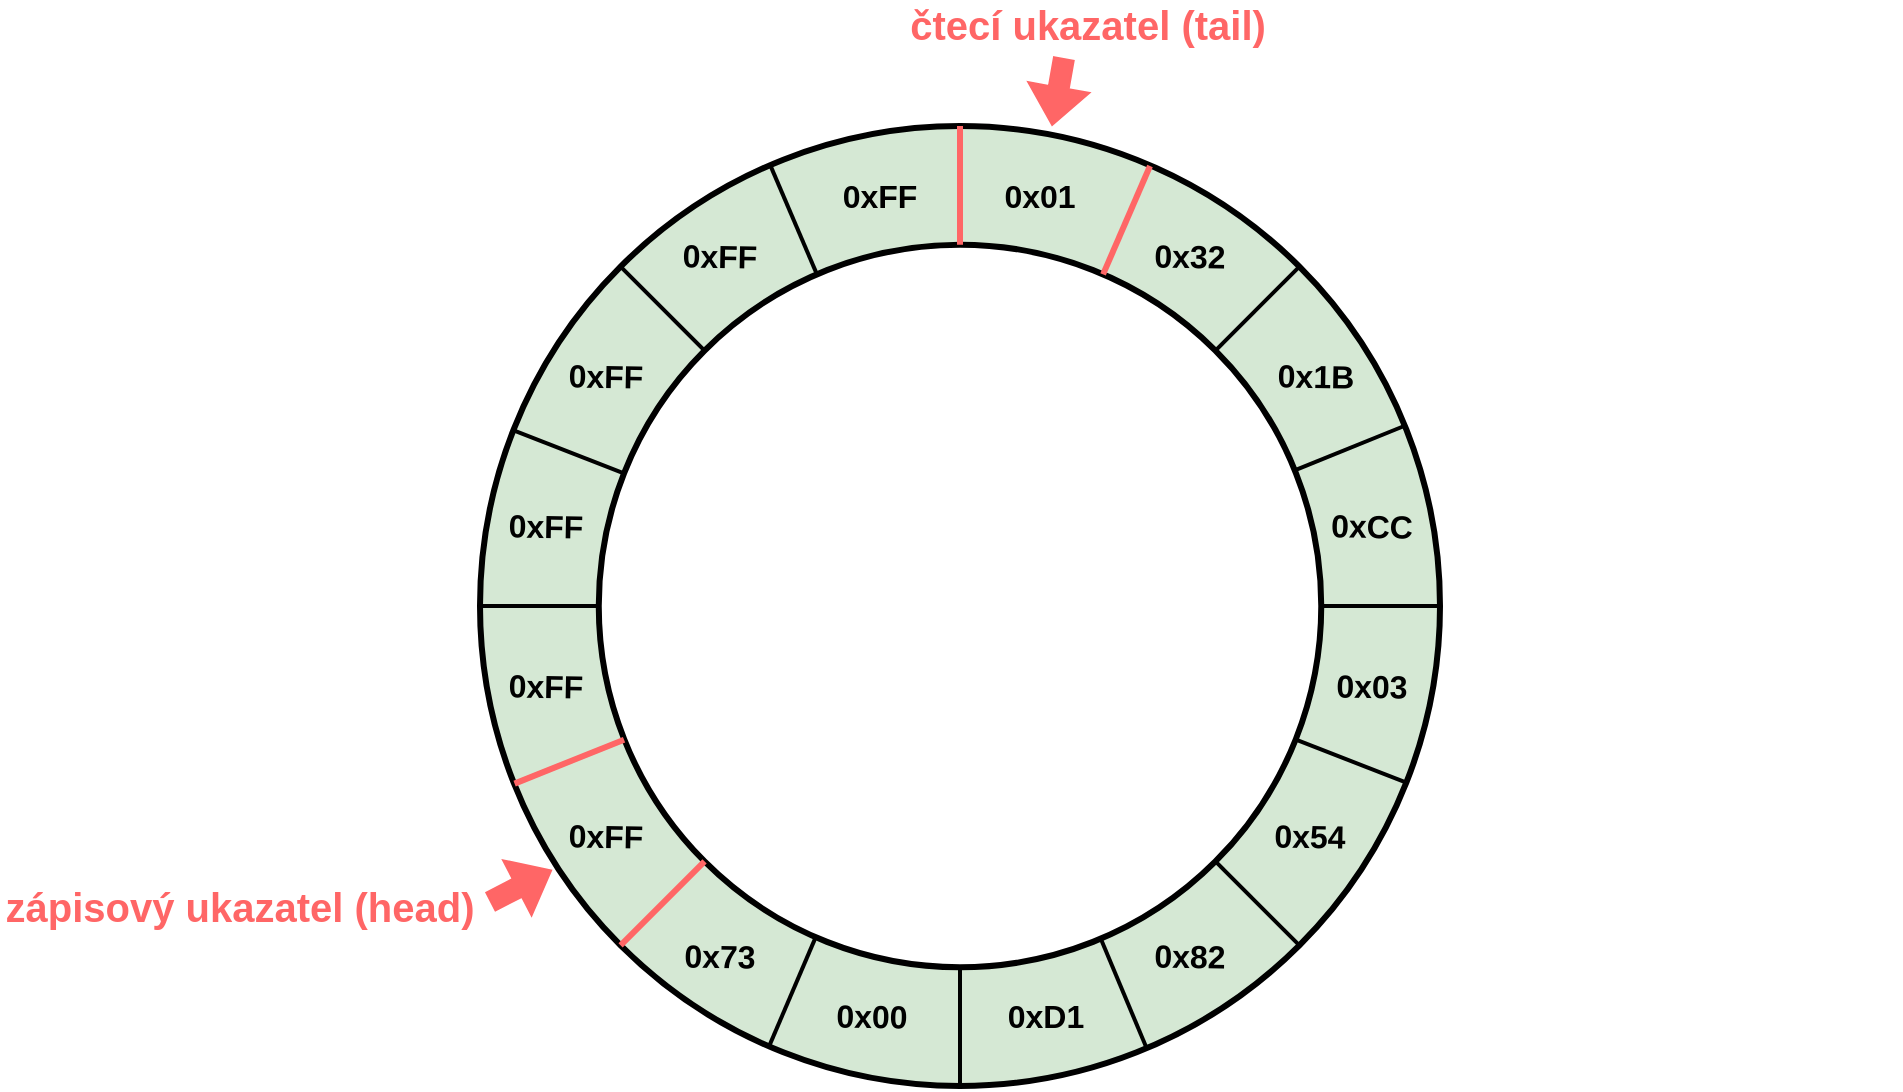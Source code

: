 <mxfile version="26.0.16">
  <diagram name="Page-1" id="CeugfAkqHP_-gC0C7meT">
    <mxGraphModel dx="1434" dy="836" grid="0" gridSize="10" guides="1" tooltips="1" connect="1" arrows="1" fold="1" page="1" pageScale="1" pageWidth="1169" pageHeight="827" math="0" shadow="0">
      <root>
        <mxCell id="0" />
        <mxCell id="1" parent="0" />
        <mxCell id="WCbq8HKwsUfDew89DEBb-1" value="" style="ellipse;whiteSpace=wrap;html=1;aspect=fixed;strokeWidth=3;fillColor=#d5e8d4;strokeColor=#000000;" parent="1" vertex="1">
          <mxGeometry x="320" y="130" width="480" height="480" as="geometry" />
        </mxCell>
        <mxCell id="WCbq8HKwsUfDew89DEBb-2" value="" style="ellipse;whiteSpace=wrap;html=1;aspect=fixed;strokeWidth=3;" parent="1" vertex="1">
          <mxGeometry x="379.38" y="189.38" width="361.25" height="361.25" as="geometry" />
        </mxCell>
        <mxCell id="WCbq8HKwsUfDew89DEBb-3" value="" style="endArrow=none;html=1;rounded=0;exitX=0.5;exitY=1;exitDx=0;exitDy=0;entryX=0.5;entryY=1;entryDx=0;entryDy=0;strokeWidth=2;" parent="1" source="WCbq8HKwsUfDew89DEBb-1" target="WCbq8HKwsUfDew89DEBb-2" edge="1">
          <mxGeometry width="50" height="50" relative="1" as="geometry">
            <mxPoint x="650" y="470" as="sourcePoint" />
            <mxPoint x="700" y="420" as="targetPoint" />
          </mxGeometry>
        </mxCell>
        <mxCell id="WCbq8HKwsUfDew89DEBb-4" value="" style="endArrow=none;html=1;rounded=0;entryX=0.5;entryY=0;entryDx=0;entryDy=0;exitX=0.5;exitY=0;exitDx=0;exitDy=0;strokeColor=#FF6666;strokeWidth=3;" parent="1" source="WCbq8HKwsUfDew89DEBb-2" target="WCbq8HKwsUfDew89DEBb-1" edge="1">
          <mxGeometry width="50" height="50" relative="1" as="geometry">
            <mxPoint x="630" y="480" as="sourcePoint" />
            <mxPoint x="680" y="430" as="targetPoint" />
          </mxGeometry>
        </mxCell>
        <mxCell id="WCbq8HKwsUfDew89DEBb-5" value="" style="endArrow=none;html=1;rounded=0;entryX=1;entryY=0.5;entryDx=0;entryDy=0;exitX=1;exitY=0.5;exitDx=0;exitDy=0;strokeWidth=2;" parent="1" source="WCbq8HKwsUfDew89DEBb-2" target="WCbq8HKwsUfDew89DEBb-1" edge="1">
          <mxGeometry width="50" height="50" relative="1" as="geometry">
            <mxPoint x="630" y="480" as="sourcePoint" />
            <mxPoint x="680" y="430" as="targetPoint" />
          </mxGeometry>
        </mxCell>
        <mxCell id="WCbq8HKwsUfDew89DEBb-6" value="" style="endArrow=none;html=1;rounded=0;exitX=0;exitY=0.5;exitDx=0;exitDy=0;entryX=0;entryY=0.5;entryDx=0;entryDy=0;strokeWidth=2;" parent="1" source="WCbq8HKwsUfDew89DEBb-1" target="WCbq8HKwsUfDew89DEBb-2" edge="1">
          <mxGeometry width="50" height="50" relative="1" as="geometry">
            <mxPoint x="630" y="480" as="sourcePoint" />
            <mxPoint x="680" y="430" as="targetPoint" />
          </mxGeometry>
        </mxCell>
        <mxCell id="WCbq8HKwsUfDew89DEBb-7" value="" style="endArrow=none;html=1;rounded=0;entryX=1;entryY=0;entryDx=0;entryDy=0;exitX=1;exitY=0;exitDx=0;exitDy=0;strokeWidth=2;" parent="1" source="WCbq8HKwsUfDew89DEBb-2" target="WCbq8HKwsUfDew89DEBb-1" edge="1">
          <mxGeometry width="50" height="50" relative="1" as="geometry">
            <mxPoint x="630" y="480" as="sourcePoint" />
            <mxPoint x="680" y="430" as="targetPoint" />
          </mxGeometry>
        </mxCell>
        <mxCell id="WCbq8HKwsUfDew89DEBb-8" value="" style="endArrow=none;html=1;rounded=0;exitX=0;exitY=1;exitDx=0;exitDy=0;entryX=0;entryY=1;entryDx=0;entryDy=0;strokeColor=#FF6666;strokeWidth=3;" parent="1" source="WCbq8HKwsUfDew89DEBb-1" target="WCbq8HKwsUfDew89DEBb-2" edge="1">
          <mxGeometry width="50" height="50" relative="1" as="geometry">
            <mxPoint x="630" y="480" as="sourcePoint" />
            <mxPoint x="680" y="430" as="targetPoint" />
          </mxGeometry>
        </mxCell>
        <mxCell id="WCbq8HKwsUfDew89DEBb-9" value="" style="endArrow=none;html=1;rounded=0;exitX=0;exitY=0;exitDx=0;exitDy=0;entryX=0;entryY=0;entryDx=0;entryDy=0;strokeWidth=2;" parent="1" source="WCbq8HKwsUfDew89DEBb-1" target="WCbq8HKwsUfDew89DEBb-2" edge="1">
          <mxGeometry width="50" height="50" relative="1" as="geometry">
            <mxPoint x="630" y="480" as="sourcePoint" />
            <mxPoint x="680" y="430" as="targetPoint" />
          </mxGeometry>
        </mxCell>
        <mxCell id="WCbq8HKwsUfDew89DEBb-10" value="" style="endArrow=none;html=1;rounded=0;exitX=1;exitY=1;exitDx=0;exitDy=0;entryX=1;entryY=1;entryDx=0;entryDy=0;strokeWidth=2;" parent="1" source="WCbq8HKwsUfDew89DEBb-1" target="WCbq8HKwsUfDew89DEBb-2" edge="1">
          <mxGeometry width="50" height="50" relative="1" as="geometry">
            <mxPoint x="630" y="480" as="sourcePoint" />
            <mxPoint x="680" y="430" as="targetPoint" />
          </mxGeometry>
        </mxCell>
        <mxCell id="WCbq8HKwsUfDew89DEBb-17" value="" style="endArrow=none;html=1;rounded=0;exitX=0.695;exitY=0.962;exitDx=0;exitDy=0;exitPerimeter=0;entryX=0.695;entryY=0.961;entryDx=0;entryDy=0;entryPerimeter=0;strokeWidth=2;" parent="1" source="WCbq8HKwsUfDew89DEBb-1" target="WCbq8HKwsUfDew89DEBb-2" edge="1">
          <mxGeometry width="50" height="50" relative="1" as="geometry">
            <mxPoint x="570" y="560" as="sourcePoint" />
            <mxPoint x="630" y="535" as="targetPoint" />
          </mxGeometry>
        </mxCell>
        <mxCell id="WCbq8HKwsUfDew89DEBb-18" value="" style="endArrow=none;html=1;rounded=0;entryX=0.302;entryY=0.04;entryDx=0;entryDy=0;entryPerimeter=0;exitX=0.302;exitY=0.041;exitDx=0;exitDy=0;exitPerimeter=0;strokeWidth=2;" parent="1" source="WCbq8HKwsUfDew89DEBb-2" target="WCbq8HKwsUfDew89DEBb-1" edge="1">
          <mxGeometry width="50" height="50" relative="1" as="geometry">
            <mxPoint x="430" y="210" as="sourcePoint" />
            <mxPoint x="480" y="160" as="targetPoint" />
          </mxGeometry>
        </mxCell>
        <mxCell id="WCbq8HKwsUfDew89DEBb-19" value="" style="endArrow=none;html=1;rounded=0;exitX=0.035;exitY=0.317;exitDx=0;exitDy=0;exitPerimeter=0;entryX=0.034;entryY=0.316;entryDx=0;entryDy=0;entryPerimeter=0;strokeWidth=2;" parent="1" source="WCbq8HKwsUfDew89DEBb-1" target="WCbq8HKwsUfDew89DEBb-2" edge="1">
          <mxGeometry width="50" height="50" relative="1" as="geometry">
            <mxPoint x="380" y="330" as="sourcePoint" />
            <mxPoint x="430" y="280" as="targetPoint" />
          </mxGeometry>
        </mxCell>
        <mxCell id="WCbq8HKwsUfDew89DEBb-20" value="" style="endArrow=none;html=1;rounded=0;exitX=0.965;exitY=0.685;exitDx=0;exitDy=0;exitPerimeter=0;entryX=0.965;entryY=0.684;entryDx=0;entryDy=0;entryPerimeter=0;strokeWidth=2;" parent="1" source="WCbq8HKwsUfDew89DEBb-2" target="WCbq8HKwsUfDew89DEBb-1" edge="1">
          <mxGeometry width="50" height="50" relative="1" as="geometry">
            <mxPoint x="720" y="470" as="sourcePoint" />
            <mxPoint x="770" y="420" as="targetPoint" />
          </mxGeometry>
        </mxCell>
        <mxCell id="WCbq8HKwsUfDew89DEBb-21" value="" style="endArrow=none;html=1;rounded=0;entryX=0.035;entryY=0.685;entryDx=0;entryDy=0;entryPerimeter=0;exitX=0.036;exitY=0.685;exitDx=0;exitDy=0;exitPerimeter=0;strokeColor=#FF6666;strokeWidth=3;" parent="1" source="WCbq8HKwsUfDew89DEBb-1" target="WCbq8HKwsUfDew89DEBb-2" edge="1">
          <mxGeometry width="50" height="50" relative="1" as="geometry">
            <mxPoint x="340" y="460" as="sourcePoint" />
            <mxPoint x="570" y="390" as="targetPoint" />
          </mxGeometry>
        </mxCell>
        <mxCell id="WCbq8HKwsUfDew89DEBb-22" value="" style="endArrow=none;html=1;rounded=0;entryX=0.964;entryY=0.312;entryDx=0;entryDy=0;entryPerimeter=0;exitX=0.964;exitY=0.312;exitDx=0;exitDy=0;exitPerimeter=0;strokeWidth=2;" parent="1" source="WCbq8HKwsUfDew89DEBb-2" target="WCbq8HKwsUfDew89DEBb-1" edge="1">
          <mxGeometry width="50" height="50" relative="1" as="geometry">
            <mxPoint x="740" y="320" as="sourcePoint" />
            <mxPoint x="780" y="280" as="targetPoint" />
          </mxGeometry>
        </mxCell>
        <mxCell id="WCbq8HKwsUfDew89DEBb-23" value="" style="endArrow=none;html=1;rounded=0;exitX=0.301;exitY=0.959;exitDx=0;exitDy=0;exitPerimeter=0;entryX=0.3;entryY=0.959;entryDx=0;entryDy=0;entryPerimeter=0;strokeWidth=2;" parent="1" source="WCbq8HKwsUfDew89DEBb-1" target="WCbq8HKwsUfDew89DEBb-2" edge="1">
          <mxGeometry width="50" height="50" relative="1" as="geometry">
            <mxPoint x="440" y="600" as="sourcePoint" />
            <mxPoint x="490" y="550" as="targetPoint" />
          </mxGeometry>
        </mxCell>
        <mxCell id="WCbq8HKwsUfDew89DEBb-24" value="" style="endArrow=none;html=1;rounded=0;exitX=0.698;exitY=0.041;exitDx=0;exitDy=0;exitPerimeter=0;strokeColor=#FF6666;strokeWidth=3;" parent="1" source="WCbq8HKwsUfDew89DEBb-2" edge="1">
          <mxGeometry width="50" height="50" relative="1" as="geometry">
            <mxPoint x="630" y="200" as="sourcePoint" />
            <mxPoint x="655" y="150" as="targetPoint" />
          </mxGeometry>
        </mxCell>
        <mxCell id="WCbq8HKwsUfDew89DEBb-28" value="&lt;font style=&quot;font-size: 16px;&quot;&gt;&lt;b style=&quot;&quot;&gt;0x32&lt;/b&gt;&lt;/font&gt;" style="text;html=1;align=center;verticalAlign=middle;whiteSpace=wrap;rounded=0;rotation=1;" parent="1" vertex="1">
          <mxGeometry x="645" y="180" width="60" height="30" as="geometry" />
        </mxCell>
        <mxCell id="WCbq8HKwsUfDew89DEBb-29" value="&lt;font style=&quot;font-size: 16px;&quot;&gt;&lt;b style=&quot;&quot;&gt;0x1B&lt;/b&gt;&lt;/font&gt;" style="text;html=1;align=center;verticalAlign=middle;whiteSpace=wrap;rounded=0;rotation=1;" parent="1" vertex="1">
          <mxGeometry x="708" y="240" width="60" height="30" as="geometry" />
        </mxCell>
        <mxCell id="WCbq8HKwsUfDew89DEBb-30" value="&lt;font style=&quot;font-size: 16px;&quot;&gt;&lt;b style=&quot;&quot;&gt;0xCC&lt;/b&gt;&lt;/font&gt;" style="text;html=1;align=center;verticalAlign=middle;whiteSpace=wrap;rounded=0;rotation=1;" parent="1" vertex="1">
          <mxGeometry x="740.63" y="320.09" width="50" height="20" as="geometry" />
        </mxCell>
        <mxCell id="WCbq8HKwsUfDew89DEBb-32" value="&lt;font style=&quot;font-size: 16px;&quot;&gt;&lt;b style=&quot;&quot;&gt;0x03&lt;/b&gt;&lt;/font&gt;" style="text;html=1;align=center;verticalAlign=middle;whiteSpace=wrap;rounded=0;rotation=1;" parent="1" vertex="1">
          <mxGeometry x="740.63" y="400" width="50" height="20" as="geometry" />
        </mxCell>
        <mxCell id="WCbq8HKwsUfDew89DEBb-33" value="&lt;font style=&quot;font-size: 16px;&quot;&gt;&lt;b style=&quot;&quot;&gt;0x54&lt;/b&gt;&lt;/font&gt;" style="text;html=1;align=center;verticalAlign=middle;whiteSpace=wrap;rounded=0;rotation=1;" parent="1" vertex="1">
          <mxGeometry x="705" y="470" width="60" height="30" as="geometry" />
        </mxCell>
        <mxCell id="WCbq8HKwsUfDew89DEBb-34" value="&lt;font style=&quot;font-size: 16px;&quot;&gt;&lt;b style=&quot;&quot;&gt;0x82&lt;/b&gt;&lt;/font&gt;" style="text;html=1;align=center;verticalAlign=middle;whiteSpace=wrap;rounded=0;rotation=1;" parent="1" vertex="1">
          <mxGeometry x="645" y="530" width="60" height="30" as="geometry" />
        </mxCell>
        <mxCell id="WCbq8HKwsUfDew89DEBb-35" value="&lt;font style=&quot;font-size: 16px;&quot;&gt;&lt;b style=&quot;&quot;&gt;0xD1&lt;/b&gt;&lt;/font&gt;" style="text;html=1;align=center;verticalAlign=middle;whiteSpace=wrap;rounded=0;rotation=0;" parent="1" vertex="1">
          <mxGeometry x="573" y="560" width="60" height="30" as="geometry" />
        </mxCell>
        <mxCell id="WCbq8HKwsUfDew89DEBb-36" value="&lt;font style=&quot;font-size: 16px;&quot;&gt;&lt;b style=&quot;&quot;&gt;0x00&lt;/b&gt;&lt;/font&gt;" style="text;html=1;align=center;verticalAlign=middle;whiteSpace=wrap;rounded=0;rotation=1;" parent="1" vertex="1">
          <mxGeometry x="486" y="560" width="60" height="30" as="geometry" />
        </mxCell>
        <mxCell id="WCbq8HKwsUfDew89DEBb-38" value="&lt;font style=&quot;font-size: 16px;&quot;&gt;&lt;b style=&quot;&quot;&gt;0x73&lt;/b&gt;&lt;/font&gt;" style="text;html=1;align=center;verticalAlign=middle;whiteSpace=wrap;rounded=0;rotation=1;" parent="1" vertex="1">
          <mxGeometry x="410" y="530" width="60" height="30" as="geometry" />
        </mxCell>
        <mxCell id="WCbq8HKwsUfDew89DEBb-39" value="&lt;font style=&quot;font-size: 16px;&quot;&gt;&lt;b style=&quot;&quot;&gt;0xFF&lt;/b&gt;&lt;/font&gt;" style="text;html=1;align=center;verticalAlign=middle;whiteSpace=wrap;rounded=0;rotation=1;" parent="1" vertex="1">
          <mxGeometry x="353" y="470" width="60" height="30" as="geometry" />
        </mxCell>
        <mxCell id="WCbq8HKwsUfDew89DEBb-40" value="&lt;font style=&quot;font-size: 16px;&quot;&gt;&lt;b style=&quot;&quot;&gt;0xFF&lt;/b&gt;&lt;/font&gt;" style="text;html=1;align=center;verticalAlign=middle;whiteSpace=wrap;rounded=0;rotation=1;" parent="1" vertex="1">
          <mxGeometry x="323" y="395" width="60" height="30" as="geometry" />
        </mxCell>
        <mxCell id="WCbq8HKwsUfDew89DEBb-41" value="&lt;font style=&quot;font-size: 16px;&quot;&gt;&lt;b style=&quot;&quot;&gt;0xFF&lt;/b&gt;&lt;/font&gt;" style="text;html=1;align=center;verticalAlign=middle;whiteSpace=wrap;rounded=0;rotation=1;" parent="1" vertex="1">
          <mxGeometry x="323" y="315.09" width="60" height="30" as="geometry" />
        </mxCell>
        <mxCell id="WCbq8HKwsUfDew89DEBb-42" value="&lt;font style=&quot;font-size: 16px;&quot;&gt;&lt;b style=&quot;&quot;&gt;0xFF&lt;/b&gt;&lt;/font&gt;" style="text;html=1;align=center;verticalAlign=middle;whiteSpace=wrap;rounded=0;rotation=1;" parent="1" vertex="1">
          <mxGeometry x="353" y="240.0" width="60" height="30" as="geometry" />
        </mxCell>
        <mxCell id="WCbq8HKwsUfDew89DEBb-43" value="&lt;font style=&quot;font-size: 16px;&quot;&gt;&lt;b style=&quot;&quot;&gt;0xFF&lt;/b&gt;&lt;/font&gt;" style="text;html=1;align=center;verticalAlign=middle;whiteSpace=wrap;rounded=0;rotation=1;" parent="1" vertex="1">
          <mxGeometry x="410" y="180.0" width="60" height="30" as="geometry" />
        </mxCell>
        <mxCell id="WCbq8HKwsUfDew89DEBb-44" value="&lt;font style=&quot;font-size: 16px;&quot;&gt;&lt;b style=&quot;&quot;&gt;0xFF&lt;/b&gt;&lt;/font&gt;" style="text;html=1;align=center;verticalAlign=middle;whiteSpace=wrap;rounded=0;rotation=0;" parent="1" vertex="1">
          <mxGeometry x="490" y="150.0" width="60" height="30" as="geometry" />
        </mxCell>
        <mxCell id="WCbq8HKwsUfDew89DEBb-45" value="&lt;font style=&quot;font-size: 16px;&quot;&gt;&lt;b style=&quot;&quot;&gt;0x01&lt;/b&gt;&lt;/font&gt;" style="text;html=1;align=center;verticalAlign=middle;whiteSpace=wrap;rounded=0;rotation=0;" parent="1" vertex="1">
          <mxGeometry x="570" y="150.0" width="60" height="30" as="geometry" />
        </mxCell>
        <mxCell id="Uf9qxkvdSIjR4SoBu_wA-1" value="" style="shape=flexArrow;endArrow=classic;html=1;rounded=0;strokeColor=#FF6666;fillColor=#FF6666;" parent="1" edge="1">
          <mxGeometry width="50" height="50" relative="1" as="geometry">
            <mxPoint x="612" y="96" as="sourcePoint" />
            <mxPoint x="606" y="130" as="targetPoint" />
          </mxGeometry>
        </mxCell>
        <mxCell id="Uf9qxkvdSIjR4SoBu_wA-3" value="" style="shape=flexArrow;endArrow=classic;html=1;rounded=0;strokeColor=#FF6666;fillColor=#FF6666;" parent="1" edge="1">
          <mxGeometry width="50" height="50" relative="1" as="geometry">
            <mxPoint x="325" y="518" as="sourcePoint" />
            <mxPoint x="356" y="502" as="targetPoint" />
          </mxGeometry>
        </mxCell>
        <mxCell id="Uf9qxkvdSIjR4SoBu_wA-5" value="&lt;b&gt;&lt;font style=&quot;color: rgb(255, 102, 102); font-size: 20px;&quot;&gt;čtecí ukazatel (tail)&lt;/font&gt;&lt;/b&gt;" style="text;html=1;align=center;verticalAlign=middle;whiteSpace=wrap;rounded=0;" parent="1" vertex="1">
          <mxGeometry x="504" y="69" width="240" height="20" as="geometry" />
        </mxCell>
        <mxCell id="ju4zBxoCMQQE5teYn8d6-1" value="&lt;b&gt;&lt;font style=&quot;color: rgb(255, 102, 102); font-size: 20px;&quot;&gt;zápisový ukazatel (head)&lt;/font&gt;&lt;/b&gt;" style="text;html=1;align=center;verticalAlign=middle;whiteSpace=wrap;rounded=0;" parent="1" vertex="1">
          <mxGeometry x="80" y="510" width="240" height="20" as="geometry" />
        </mxCell>
        <mxCell id="B57Y_MspPo8CHP2CZVaZ-1" value="" style="rounded=0;whiteSpace=wrap;html=1;strokeColor=#FFFFFF;" vertex="1" parent="1">
          <mxGeometry x="910" y="510" width="120" height="60" as="geometry" />
        </mxCell>
      </root>
    </mxGraphModel>
  </diagram>
</mxfile>
